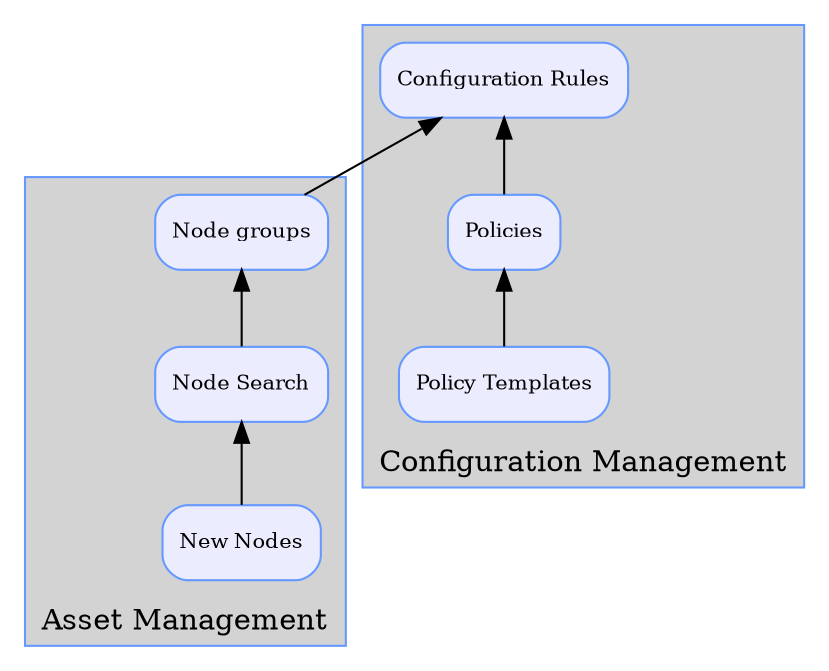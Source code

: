 digraph concepts{

rankdir=BT;
node [shape=Mrecord, style=filled, color="#6699ff", fillcolor="#ececff",
fontsize=10];
NN NS NG PT PS CR ;

NN [label = "New Nodes" ];

NS [label = "Node Search" ];

NG [label = "Node groups"];

PT [label = "Policy Templates"];

PS [label = "Policies"];

CR [label = "Configuration Rules"];

subgraph cluster0 { 
    label="Asset Management"; 
    style=filled;
    color="#6699ff"; 
    fillcolor=lightgrey;
    NN -> NS ->NG; 
};

NG -> CR ;

subgraph cluster1 { 
    label="Configuration Management";
    shape="component";
    style="filled";
    color="#6699ff";
    fillcolor="lightgrey";
    PT -> PS -> CR; 
};

}
